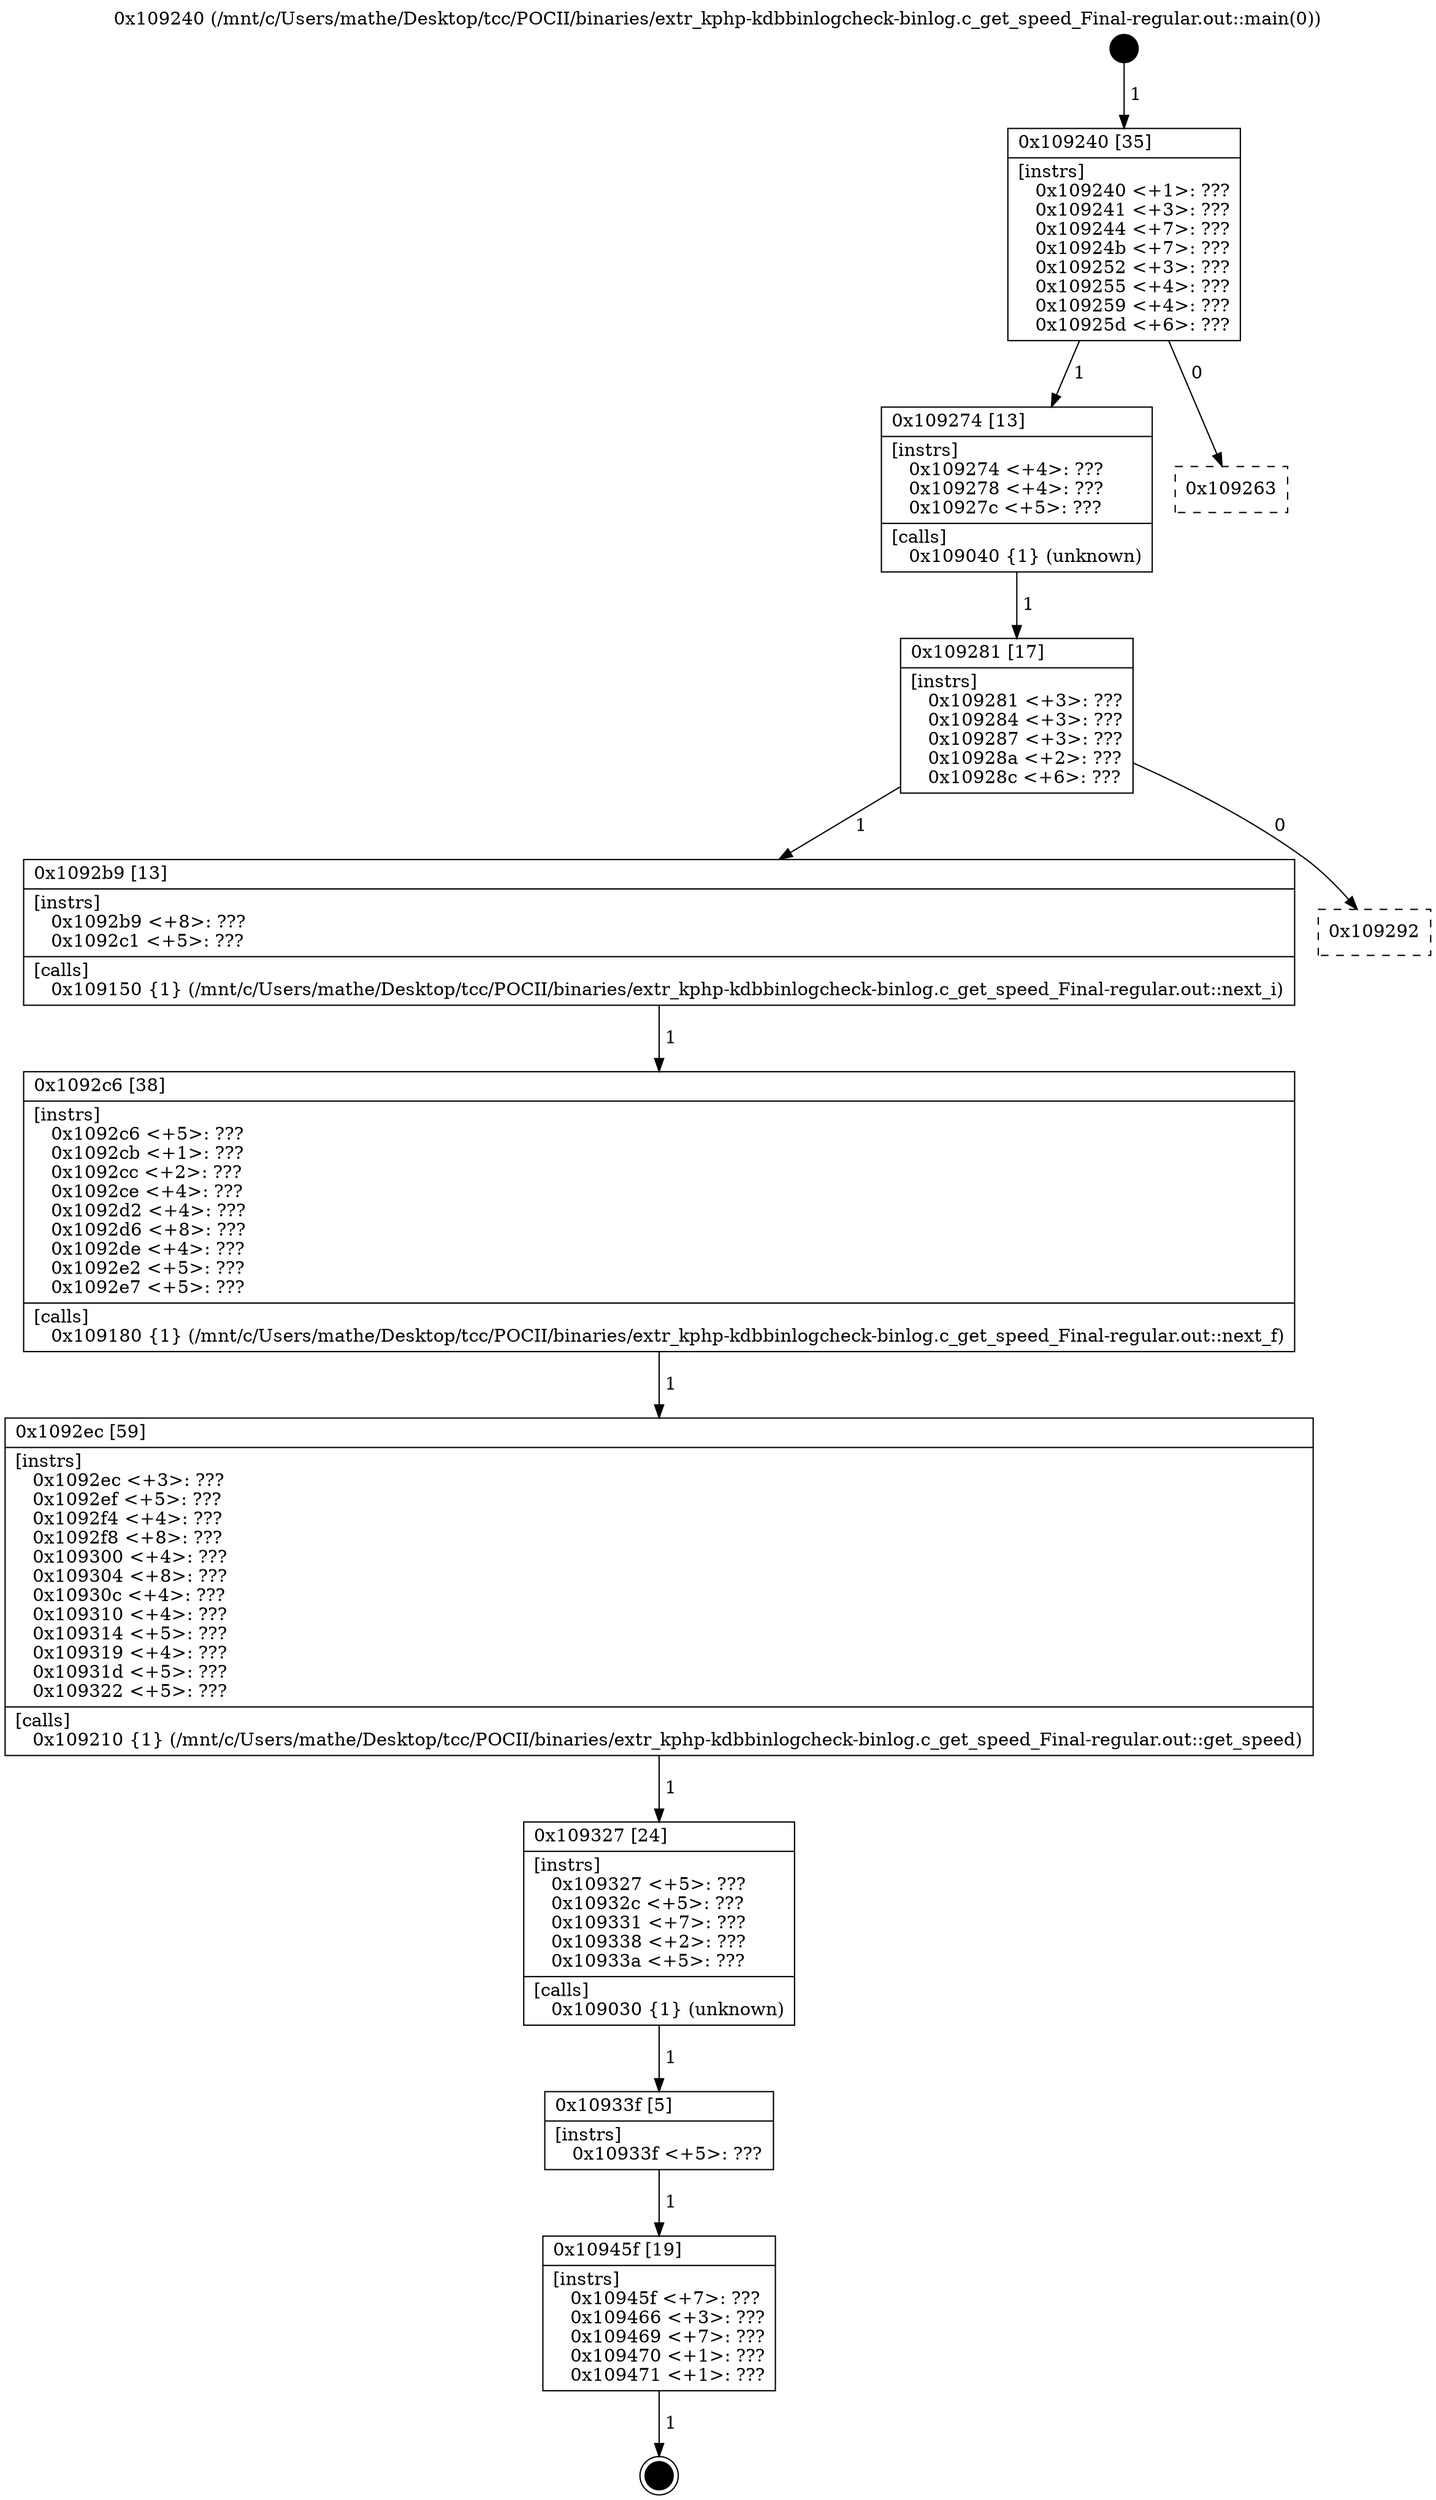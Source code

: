 digraph "0x109240" {
  label = "0x109240 (/mnt/c/Users/mathe/Desktop/tcc/POCII/binaries/extr_kphp-kdbbinlogcheck-binlog.c_get_speed_Final-regular.out::main(0))"
  labelloc = "t"
  node[shape=record]

  Entry [label="",width=0.3,height=0.3,shape=circle,fillcolor=black,style=filled]
  "0x109240" [label="{
     0x109240 [35]\l
     | [instrs]\l
     &nbsp;&nbsp;0x109240 \<+1\>: ???\l
     &nbsp;&nbsp;0x109241 \<+3\>: ???\l
     &nbsp;&nbsp;0x109244 \<+7\>: ???\l
     &nbsp;&nbsp;0x10924b \<+7\>: ???\l
     &nbsp;&nbsp;0x109252 \<+3\>: ???\l
     &nbsp;&nbsp;0x109255 \<+4\>: ???\l
     &nbsp;&nbsp;0x109259 \<+4\>: ???\l
     &nbsp;&nbsp;0x10925d \<+6\>: ???\l
  }"]
  "0x109274" [label="{
     0x109274 [13]\l
     | [instrs]\l
     &nbsp;&nbsp;0x109274 \<+4\>: ???\l
     &nbsp;&nbsp;0x109278 \<+4\>: ???\l
     &nbsp;&nbsp;0x10927c \<+5\>: ???\l
     | [calls]\l
     &nbsp;&nbsp;0x109040 \{1\} (unknown)\l
  }"]
  "0x109263" [label="{
     0x109263\l
  }", style=dashed]
  "0x109281" [label="{
     0x109281 [17]\l
     | [instrs]\l
     &nbsp;&nbsp;0x109281 \<+3\>: ???\l
     &nbsp;&nbsp;0x109284 \<+3\>: ???\l
     &nbsp;&nbsp;0x109287 \<+3\>: ???\l
     &nbsp;&nbsp;0x10928a \<+2\>: ???\l
     &nbsp;&nbsp;0x10928c \<+6\>: ???\l
  }"]
  "0x1092b9" [label="{
     0x1092b9 [13]\l
     | [instrs]\l
     &nbsp;&nbsp;0x1092b9 \<+8\>: ???\l
     &nbsp;&nbsp;0x1092c1 \<+5\>: ???\l
     | [calls]\l
     &nbsp;&nbsp;0x109150 \{1\} (/mnt/c/Users/mathe/Desktop/tcc/POCII/binaries/extr_kphp-kdbbinlogcheck-binlog.c_get_speed_Final-regular.out::next_i)\l
  }"]
  "0x109292" [label="{
     0x109292\l
  }", style=dashed]
  "0x1092c6" [label="{
     0x1092c6 [38]\l
     | [instrs]\l
     &nbsp;&nbsp;0x1092c6 \<+5\>: ???\l
     &nbsp;&nbsp;0x1092cb \<+1\>: ???\l
     &nbsp;&nbsp;0x1092cc \<+2\>: ???\l
     &nbsp;&nbsp;0x1092ce \<+4\>: ???\l
     &nbsp;&nbsp;0x1092d2 \<+4\>: ???\l
     &nbsp;&nbsp;0x1092d6 \<+8\>: ???\l
     &nbsp;&nbsp;0x1092de \<+4\>: ???\l
     &nbsp;&nbsp;0x1092e2 \<+5\>: ???\l
     &nbsp;&nbsp;0x1092e7 \<+5\>: ???\l
     | [calls]\l
     &nbsp;&nbsp;0x109180 \{1\} (/mnt/c/Users/mathe/Desktop/tcc/POCII/binaries/extr_kphp-kdbbinlogcheck-binlog.c_get_speed_Final-regular.out::next_f)\l
  }"]
  "0x1092ec" [label="{
     0x1092ec [59]\l
     | [instrs]\l
     &nbsp;&nbsp;0x1092ec \<+3\>: ???\l
     &nbsp;&nbsp;0x1092ef \<+5\>: ???\l
     &nbsp;&nbsp;0x1092f4 \<+4\>: ???\l
     &nbsp;&nbsp;0x1092f8 \<+8\>: ???\l
     &nbsp;&nbsp;0x109300 \<+4\>: ???\l
     &nbsp;&nbsp;0x109304 \<+8\>: ???\l
     &nbsp;&nbsp;0x10930c \<+4\>: ???\l
     &nbsp;&nbsp;0x109310 \<+4\>: ???\l
     &nbsp;&nbsp;0x109314 \<+5\>: ???\l
     &nbsp;&nbsp;0x109319 \<+4\>: ???\l
     &nbsp;&nbsp;0x10931d \<+5\>: ???\l
     &nbsp;&nbsp;0x109322 \<+5\>: ???\l
     | [calls]\l
     &nbsp;&nbsp;0x109210 \{1\} (/mnt/c/Users/mathe/Desktop/tcc/POCII/binaries/extr_kphp-kdbbinlogcheck-binlog.c_get_speed_Final-regular.out::get_speed)\l
  }"]
  "0x109327" [label="{
     0x109327 [24]\l
     | [instrs]\l
     &nbsp;&nbsp;0x109327 \<+5\>: ???\l
     &nbsp;&nbsp;0x10932c \<+5\>: ???\l
     &nbsp;&nbsp;0x109331 \<+7\>: ???\l
     &nbsp;&nbsp;0x109338 \<+2\>: ???\l
     &nbsp;&nbsp;0x10933a \<+5\>: ???\l
     | [calls]\l
     &nbsp;&nbsp;0x109030 \{1\} (unknown)\l
  }"]
  "0x10933f" [label="{
     0x10933f [5]\l
     | [instrs]\l
     &nbsp;&nbsp;0x10933f \<+5\>: ???\l
  }"]
  "0x10945f" [label="{
     0x10945f [19]\l
     | [instrs]\l
     &nbsp;&nbsp;0x10945f \<+7\>: ???\l
     &nbsp;&nbsp;0x109466 \<+3\>: ???\l
     &nbsp;&nbsp;0x109469 \<+7\>: ???\l
     &nbsp;&nbsp;0x109470 \<+1\>: ???\l
     &nbsp;&nbsp;0x109471 \<+1\>: ???\l
  }"]
  Exit [label="",width=0.3,height=0.3,shape=circle,fillcolor=black,style=filled,peripheries=2]
  Entry -> "0x109240" [label=" 1"]
  "0x109240" -> "0x109274" [label=" 1"]
  "0x109240" -> "0x109263" [label=" 0"]
  "0x109274" -> "0x109281" [label=" 1"]
  "0x109281" -> "0x1092b9" [label=" 1"]
  "0x109281" -> "0x109292" [label=" 0"]
  "0x1092b9" -> "0x1092c6" [label=" 1"]
  "0x1092c6" -> "0x1092ec" [label=" 1"]
  "0x1092ec" -> "0x109327" [label=" 1"]
  "0x109327" -> "0x10933f" [label=" 1"]
  "0x10933f" -> "0x10945f" [label=" 1"]
  "0x10945f" -> Exit [label=" 1"]
}
